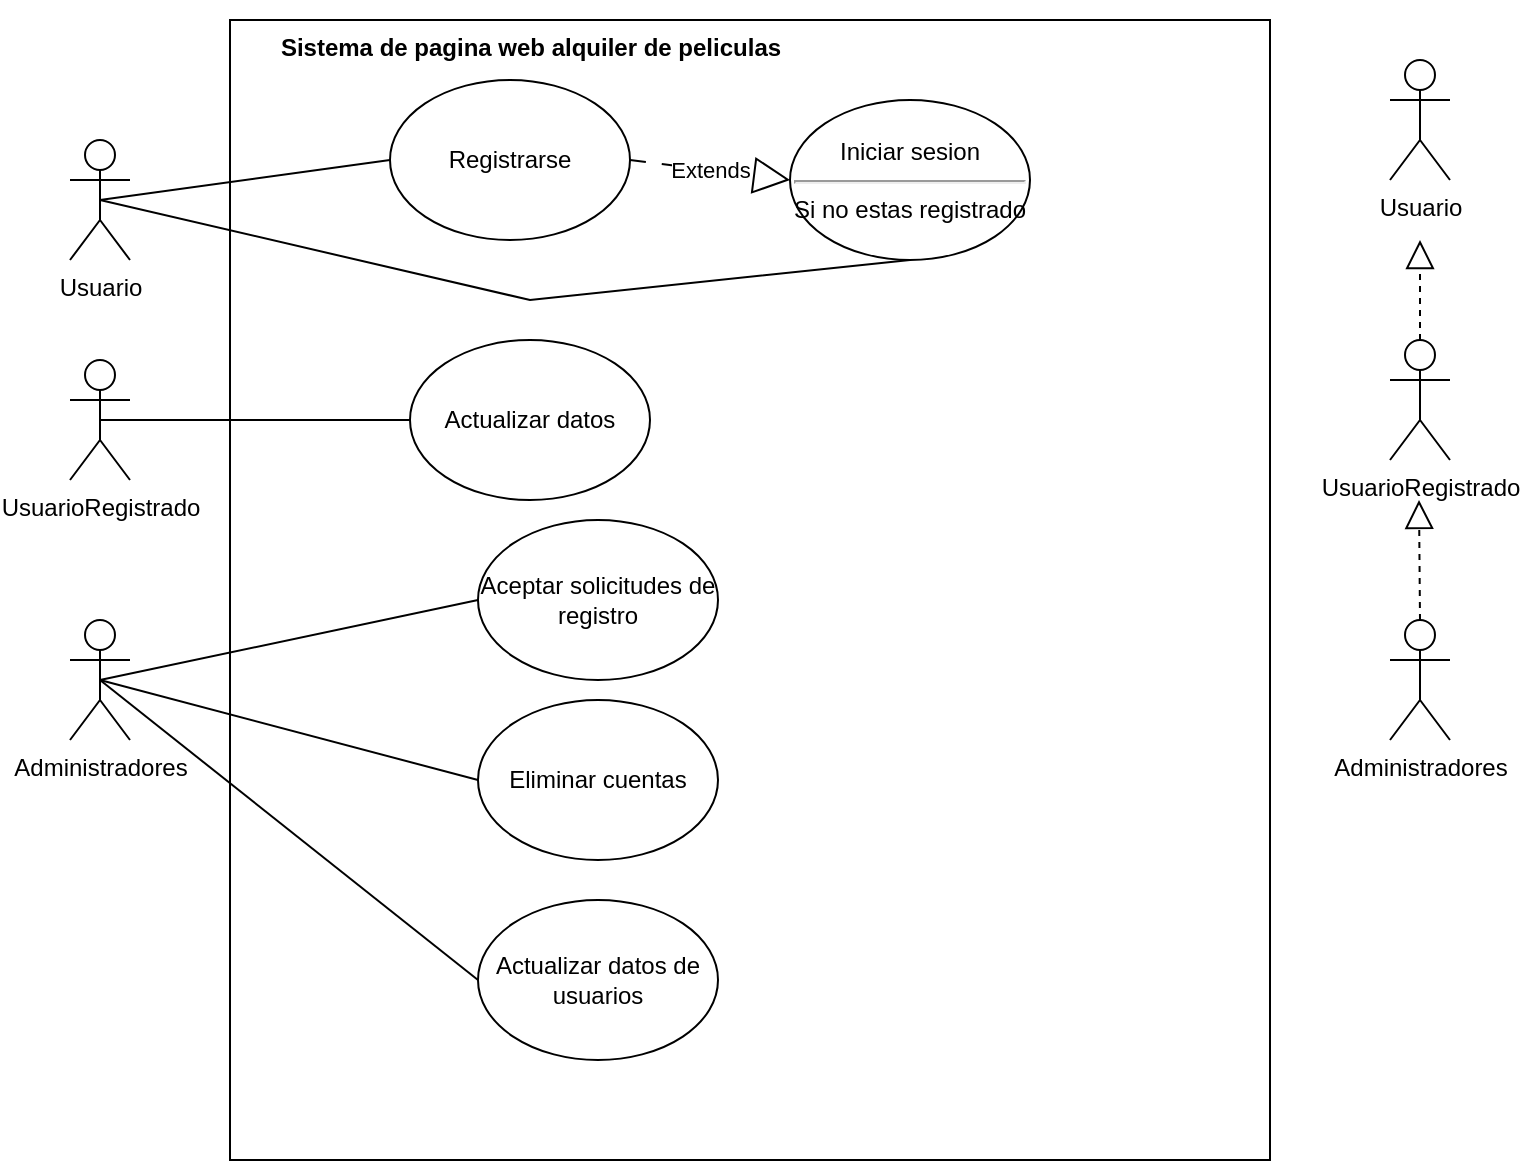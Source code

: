 <mxfile version="24.7.8">
  <diagram name="Página-1" id="9jjPtB7xP-T43i6acyzI">
    <mxGraphModel dx="1050" dy="621" grid="1" gridSize="10" guides="1" tooltips="1" connect="1" arrows="1" fold="1" page="1" pageScale="1" pageWidth="827" pageHeight="1169" math="0" shadow="0">
      <root>
        <mxCell id="0" />
        <mxCell id="1" parent="0" />
        <mxCell id="2WcXTQN5DrVrhPLp3CQN-1" value="Usuario" style="shape=umlActor;verticalLabelPosition=bottom;verticalAlign=top;html=1;outlineConnect=0;" vertex="1" parent="1">
          <mxGeometry x="90" y="100" width="30" height="60" as="geometry" />
        </mxCell>
        <mxCell id="2WcXTQN5DrVrhPLp3CQN-2" value="Administradores" style="shape=umlActor;verticalLabelPosition=bottom;verticalAlign=top;html=1;outlineConnect=0;" vertex="1" parent="1">
          <mxGeometry x="90" y="340" width="30" height="60" as="geometry" />
        </mxCell>
        <mxCell id="2WcXTQN5DrVrhPLp3CQN-3" value="" style="rounded=0;whiteSpace=wrap;html=1;" vertex="1" parent="1">
          <mxGeometry x="170" y="40" width="520" height="570" as="geometry" />
        </mxCell>
        <mxCell id="2WcXTQN5DrVrhPLp3CQN-4" value="&lt;font style=&quot;font-size: 12px;&quot;&gt;Sistema de pagina web alquiler de peliculas&lt;/font&gt;" style="text;strokeColor=none;fillColor=none;html=1;fontSize=24;fontStyle=1;verticalAlign=middle;align=center;" vertex="1" parent="1">
          <mxGeometry x="270" y="30" width="100" height="40" as="geometry" />
        </mxCell>
        <mxCell id="2WcXTQN5DrVrhPLp3CQN-6" value="Registrarse" style="ellipse;whiteSpace=wrap;html=1;" vertex="1" parent="1">
          <mxGeometry x="250" y="70" width="120" height="80" as="geometry" />
        </mxCell>
        <mxCell id="2WcXTQN5DrVrhPLp3CQN-7" value="Iniciar sesion&lt;hr&gt;Si no estas registrado" style="ellipse;whiteSpace=wrap;html=1;" vertex="1" parent="1">
          <mxGeometry x="450" y="80" width="120" height="80" as="geometry" />
        </mxCell>
        <mxCell id="2WcXTQN5DrVrhPLp3CQN-8" value="Extends" style="endArrow=block;endSize=16;endFill=0;html=1;rounded=0;exitX=1;exitY=0.5;exitDx=0;exitDy=0;entryX=0;entryY=0.5;entryDx=0;entryDy=0;dashed=1;dashPattern=8 8;" edge="1" parent="1" source="2WcXTQN5DrVrhPLp3CQN-6" target="2WcXTQN5DrVrhPLp3CQN-7">
          <mxGeometry width="160" relative="1" as="geometry">
            <mxPoint x="414" y="294.5" as="sourcePoint" />
            <mxPoint x="574" y="294.5" as="targetPoint" />
          </mxGeometry>
        </mxCell>
        <mxCell id="2WcXTQN5DrVrhPLp3CQN-9" value="" style="endArrow=none;html=1;rounded=0;exitX=0.5;exitY=0.5;exitDx=0;exitDy=0;exitPerimeter=0;entryX=0;entryY=0.5;entryDx=0;entryDy=0;" edge="1" parent="1" source="2WcXTQN5DrVrhPLp3CQN-1" target="2WcXTQN5DrVrhPLp3CQN-6">
          <mxGeometry width="50" height="50" relative="1" as="geometry">
            <mxPoint x="530" y="360" as="sourcePoint" />
            <mxPoint x="580" y="310" as="targetPoint" />
          </mxGeometry>
        </mxCell>
        <mxCell id="2WcXTQN5DrVrhPLp3CQN-10" value="" style="endArrow=none;html=1;rounded=0;exitX=0.5;exitY=0.5;exitDx=0;exitDy=0;exitPerimeter=0;entryX=0.5;entryY=1;entryDx=0;entryDy=0;" edge="1" parent="1" source="2WcXTQN5DrVrhPLp3CQN-1" target="2WcXTQN5DrVrhPLp3CQN-7">
          <mxGeometry width="50" height="50" relative="1" as="geometry">
            <mxPoint x="400" y="360" as="sourcePoint" />
            <mxPoint x="450" y="310" as="targetPoint" />
            <Array as="points">
              <mxPoint x="320" y="180" />
            </Array>
          </mxGeometry>
        </mxCell>
        <mxCell id="2WcXTQN5DrVrhPLp3CQN-11" value="UsuarioRegistrado" style="shape=umlActor;verticalLabelPosition=bottom;verticalAlign=top;html=1;outlineConnect=0;" vertex="1" parent="1">
          <mxGeometry x="90" y="210" width="30" height="60" as="geometry" />
        </mxCell>
        <mxCell id="2WcXTQN5DrVrhPLp3CQN-12" value="Actualizar datos" style="ellipse;whiteSpace=wrap;html=1;" vertex="1" parent="1">
          <mxGeometry x="260" y="200" width="120" height="80" as="geometry" />
        </mxCell>
        <mxCell id="2WcXTQN5DrVrhPLp3CQN-16" value="" style="endArrow=none;html=1;rounded=0;exitX=0.5;exitY=0.5;exitDx=0;exitDy=0;exitPerimeter=0;entryX=0;entryY=0.5;entryDx=0;entryDy=0;" edge="1" parent="1" source="2WcXTQN5DrVrhPLp3CQN-11" target="2WcXTQN5DrVrhPLp3CQN-12">
          <mxGeometry width="50" height="50" relative="1" as="geometry">
            <mxPoint x="400" y="360" as="sourcePoint" />
            <mxPoint x="450" y="310" as="targetPoint" />
          </mxGeometry>
        </mxCell>
        <mxCell id="2WcXTQN5DrVrhPLp3CQN-17" value="Aceptar solicitudes de registro" style="ellipse;whiteSpace=wrap;html=1;" vertex="1" parent="1">
          <mxGeometry x="294" y="290" width="120" height="80" as="geometry" />
        </mxCell>
        <mxCell id="2WcXTQN5DrVrhPLp3CQN-18" value="" style="endArrow=none;html=1;rounded=0;exitX=0.5;exitY=0.5;exitDx=0;exitDy=0;exitPerimeter=0;entryX=0;entryY=0.5;entryDx=0;entryDy=0;" edge="1" parent="1" source="2WcXTQN5DrVrhPLp3CQN-2" target="2WcXTQN5DrVrhPLp3CQN-17">
          <mxGeometry width="50" height="50" relative="1" as="geometry">
            <mxPoint x="400" y="360" as="sourcePoint" />
            <mxPoint x="450" y="310" as="targetPoint" />
          </mxGeometry>
        </mxCell>
        <mxCell id="2WcXTQN5DrVrhPLp3CQN-19" value="Eliminar cuentas" style="ellipse;whiteSpace=wrap;html=1;" vertex="1" parent="1">
          <mxGeometry x="294" y="380" width="120" height="80" as="geometry" />
        </mxCell>
        <mxCell id="2WcXTQN5DrVrhPLp3CQN-20" value="Actualizar datos de usuarios" style="ellipse;whiteSpace=wrap;html=1;" vertex="1" parent="1">
          <mxGeometry x="294" y="480" width="120" height="80" as="geometry" />
        </mxCell>
        <mxCell id="2WcXTQN5DrVrhPLp3CQN-21" value="" style="endArrow=none;html=1;rounded=0;exitX=0.5;exitY=0.5;exitDx=0;exitDy=0;exitPerimeter=0;entryX=0;entryY=0.5;entryDx=0;entryDy=0;" edge="1" parent="1" source="2WcXTQN5DrVrhPLp3CQN-2" target="2WcXTQN5DrVrhPLp3CQN-19">
          <mxGeometry width="50" height="50" relative="1" as="geometry">
            <mxPoint x="400" y="360" as="sourcePoint" />
            <mxPoint x="450" y="310" as="targetPoint" />
          </mxGeometry>
        </mxCell>
        <mxCell id="2WcXTQN5DrVrhPLp3CQN-22" value="" style="endArrow=none;html=1;rounded=0;exitX=0.5;exitY=0.5;exitDx=0;exitDy=0;exitPerimeter=0;entryX=0;entryY=0.5;entryDx=0;entryDy=0;" edge="1" parent="1" source="2WcXTQN5DrVrhPLp3CQN-2" target="2WcXTQN5DrVrhPLp3CQN-20">
          <mxGeometry width="50" height="50" relative="1" as="geometry">
            <mxPoint x="115" y="380" as="sourcePoint" />
            <mxPoint x="304" y="430" as="targetPoint" />
          </mxGeometry>
        </mxCell>
        <mxCell id="2WcXTQN5DrVrhPLp3CQN-23" value="Usuario" style="shape=umlActor;verticalLabelPosition=bottom;verticalAlign=top;html=1;outlineConnect=0;" vertex="1" parent="1">
          <mxGeometry x="750" y="60" width="30" height="60" as="geometry" />
        </mxCell>
        <mxCell id="2WcXTQN5DrVrhPLp3CQN-24" value="Administradores" style="shape=umlActor;verticalLabelPosition=bottom;verticalAlign=top;html=1;outlineConnect=0;" vertex="1" parent="1">
          <mxGeometry x="750" y="340" width="30" height="60" as="geometry" />
        </mxCell>
        <mxCell id="2WcXTQN5DrVrhPLp3CQN-25" value="UsuarioRegistrado" style="shape=umlActor;verticalLabelPosition=bottom;verticalAlign=top;html=1;outlineConnect=0;" vertex="1" parent="1">
          <mxGeometry x="750" y="200" width="30" height="60" as="geometry" />
        </mxCell>
        <mxCell id="2WcXTQN5DrVrhPLp3CQN-26" value="" style="endArrow=block;dashed=1;endFill=0;endSize=12;html=1;rounded=0;exitX=0.5;exitY=0;exitDx=0;exitDy=0;exitPerimeter=0;" edge="1" parent="1" source="2WcXTQN5DrVrhPLp3CQN-25">
          <mxGeometry width="160" relative="1" as="geometry">
            <mxPoint x="340" y="330" as="sourcePoint" />
            <mxPoint x="765" y="150" as="targetPoint" />
          </mxGeometry>
        </mxCell>
        <mxCell id="2WcXTQN5DrVrhPLp3CQN-27" value="" style="endArrow=block;dashed=1;endFill=0;endSize=12;html=1;rounded=0;" edge="1" parent="1">
          <mxGeometry width="160" relative="1" as="geometry">
            <mxPoint x="765" y="340" as="sourcePoint" />
            <mxPoint x="764.5" y="280" as="targetPoint" />
          </mxGeometry>
        </mxCell>
      </root>
    </mxGraphModel>
  </diagram>
</mxfile>
